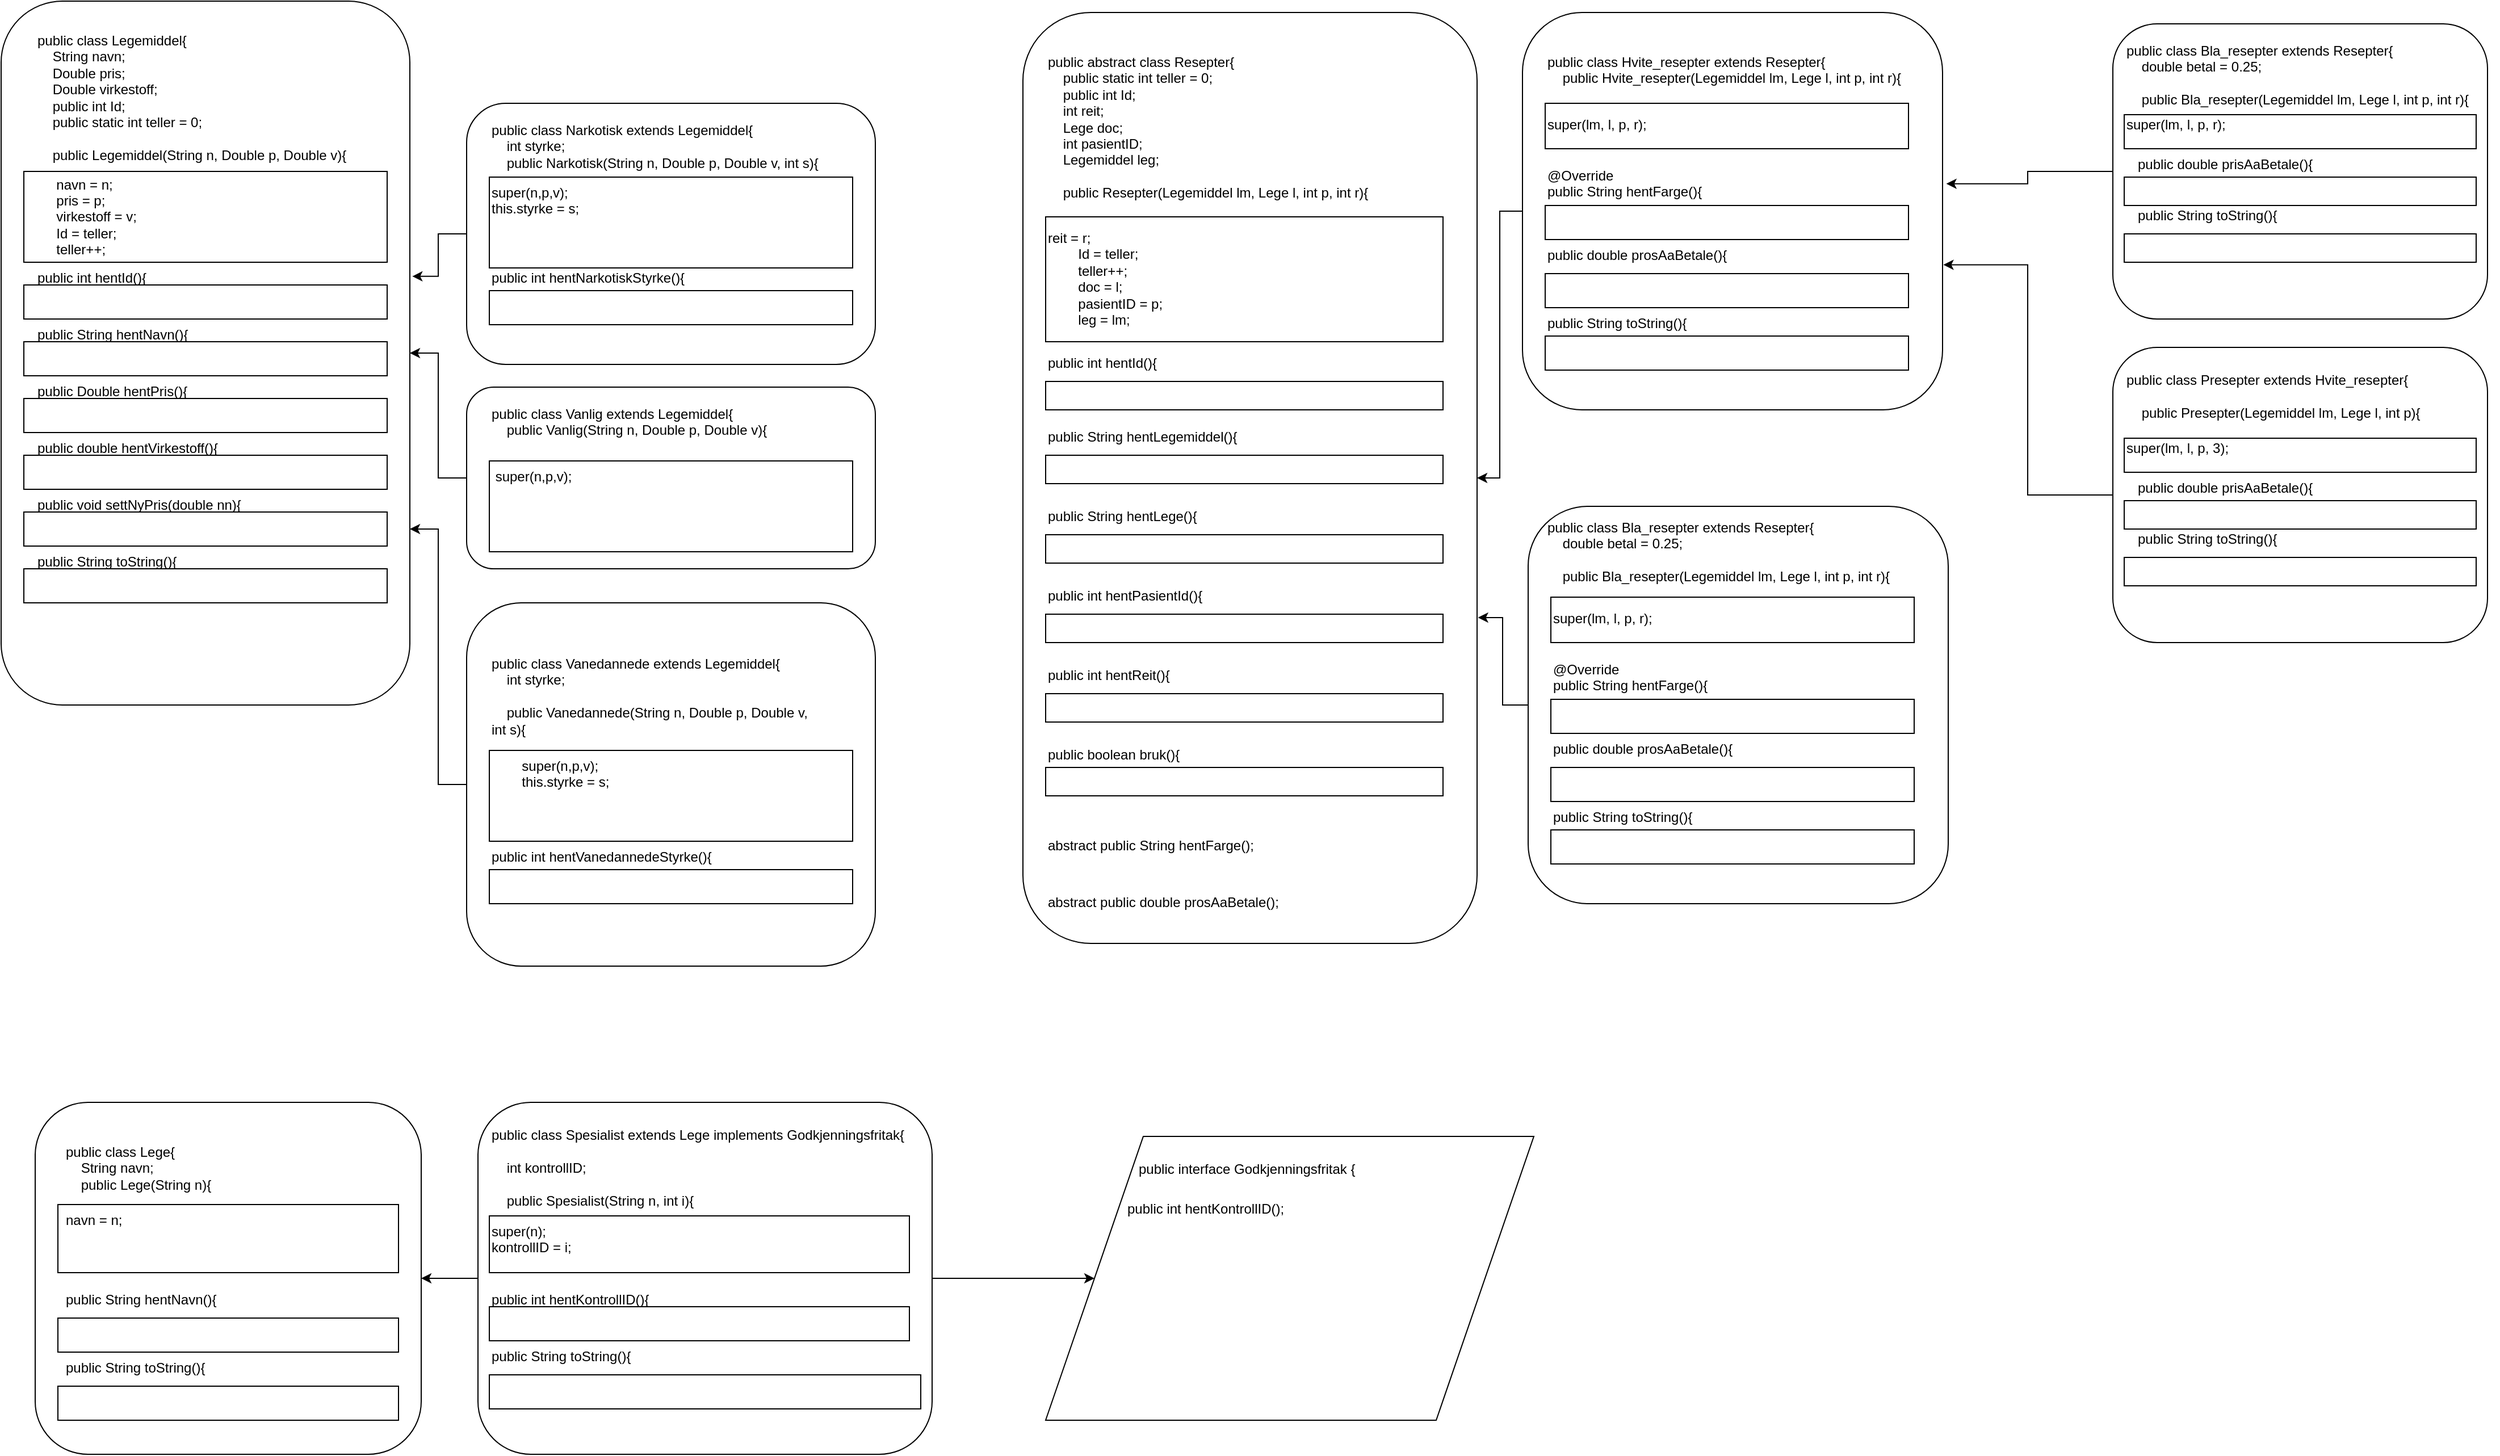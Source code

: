 <mxfile version="12.6.5" type="device"><diagram id="f3HDzJsEdHCvK9sKi5F6" name="Page-1"><mxGraphModel dx="2620" dy="2083" grid="1" gridSize="10" guides="1" tooltips="1" connect="1" arrows="1" fold="1" page="1" pageScale="1" pageWidth="1200" pageHeight="1500" math="0" shadow="0"><root><mxCell id="0"/><mxCell id="1" parent="0"/><mxCell id="4igvHY8bQrc7J3fl1wgI-1" value="" style="rounded=1;whiteSpace=wrap;html=1;" parent="1" vertex="1"><mxGeometry x="40" y="30" width="360" height="620" as="geometry"/></mxCell><mxCell id="4igvHY8bQrc7J3fl1wgI-5" value="&lt;div&gt;public class Legemiddel{&lt;/div&gt;&lt;div&gt;&amp;nbsp; &amp;nbsp; String navn;&lt;/div&gt;&lt;div&gt;&amp;nbsp; &amp;nbsp; Double pris;&lt;/div&gt;&lt;div&gt;&amp;nbsp; &amp;nbsp; Double virkestoff;&lt;/div&gt;&lt;div&gt;&amp;nbsp; &amp;nbsp; public int Id;&lt;/div&gt;&lt;div&gt;&amp;nbsp; &amp;nbsp; public static int teller = 0;&lt;/div&gt;&lt;div&gt;&lt;br&gt;&lt;/div&gt;&lt;div&gt;&amp;nbsp; &amp;nbsp; public Legemiddel(String n, Double p, Double v){&lt;/div&gt;" style="text;html=1;strokeColor=none;fillColor=none;align=left;verticalAlign=middle;whiteSpace=wrap;rounded=0;" parent="1" vertex="1"><mxGeometry x="70" y="50" width="290" height="130" as="geometry"/></mxCell><mxCell id="4igvHY8bQrc7J3fl1wgI-7" value="" style="rounded=0;whiteSpace=wrap;html=1;align=left;" parent="1" vertex="1"><mxGeometry x="60" y="180" width="320" height="80" as="geometry"/></mxCell><mxCell id="4igvHY8bQrc7J3fl1wgI-8" value="&lt;div&gt;&amp;nbsp; &amp;nbsp; &amp;nbsp; &amp;nbsp; navn = n;&lt;/div&gt;&lt;div&gt;&amp;nbsp; &amp;nbsp; &amp;nbsp; &amp;nbsp; pris = p;&lt;/div&gt;&lt;div&gt;&amp;nbsp; &amp;nbsp; &amp;nbsp; &amp;nbsp; virkestoff = v;&lt;/div&gt;&lt;div&gt;&amp;nbsp; &amp;nbsp; &amp;nbsp; &amp;nbsp; Id = teller;&lt;/div&gt;&lt;div&gt;&amp;nbsp; &amp;nbsp; &amp;nbsp; &amp;nbsp; teller++;&lt;/div&gt;" style="text;html=1;strokeColor=none;fillColor=none;align=left;verticalAlign=middle;whiteSpace=wrap;rounded=0;" parent="1" vertex="1"><mxGeometry x="60" y="180" width="320" height="80" as="geometry"/></mxCell><mxCell id="4igvHY8bQrc7J3fl1wgI-9" value="public int hentId(){" style="text;html=1;" parent="1" vertex="1"><mxGeometry x="70" y="260" width="120" height="30" as="geometry"/></mxCell><mxCell id="4igvHY8bQrc7J3fl1wgI-10" value="public String hentNavn(){" style="text;html=1;align=left;" parent="1" vertex="1"><mxGeometry x="70" y="310" width="160" height="30" as="geometry"/></mxCell><mxCell id="4igvHY8bQrc7J3fl1wgI-11" value="public Double hentPris(){" style="text;html=1;align=left;" parent="1" vertex="1"><mxGeometry x="70" y="360" width="160" height="30" as="geometry"/></mxCell><mxCell id="4igvHY8bQrc7J3fl1wgI-12" value="public double hentVirkestoff(){" style="text;html=1;" parent="1" vertex="1"><mxGeometry x="70" y="410" width="180" height="30" as="geometry"/></mxCell><mxCell id="4igvHY8bQrc7J3fl1wgI-13" value="public void settNyPris(double nn){" style="text;html=1;" parent="1" vertex="1"><mxGeometry x="70" y="460" width="200" height="30" as="geometry"/></mxCell><mxCell id="4igvHY8bQrc7J3fl1wgI-15" value="public String toString(){" style="text;html=1;" parent="1" vertex="1"><mxGeometry x="70" y="510" width="150" height="30" as="geometry"/></mxCell><mxCell id="4igvHY8bQrc7J3fl1wgI-16" value="" style="rounded=0;whiteSpace=wrap;html=1;align=left;" parent="1" vertex="1"><mxGeometry x="60" y="280" width="320" height="30" as="geometry"/></mxCell><mxCell id="4igvHY8bQrc7J3fl1wgI-17" value="" style="rounded=0;whiteSpace=wrap;html=1;align=left;" parent="1" vertex="1"><mxGeometry x="60" y="330" width="320" height="30" as="geometry"/></mxCell><mxCell id="4igvHY8bQrc7J3fl1wgI-18" value="" style="rounded=0;whiteSpace=wrap;html=1;align=left;" parent="1" vertex="1"><mxGeometry x="60" y="380" width="320" height="30" as="geometry"/></mxCell><mxCell id="4igvHY8bQrc7J3fl1wgI-19" value="" style="rounded=0;whiteSpace=wrap;html=1;align=left;" parent="1" vertex="1"><mxGeometry x="60" y="430" width="320" height="30" as="geometry"/></mxCell><mxCell id="4igvHY8bQrc7J3fl1wgI-20" value="" style="rounded=0;whiteSpace=wrap;html=1;align=left;" parent="1" vertex="1"><mxGeometry x="60" y="480" width="320" height="30" as="geometry"/></mxCell><mxCell id="4igvHY8bQrc7J3fl1wgI-21" value="" style="rounded=0;whiteSpace=wrap;html=1;align=left;" parent="1" vertex="1"><mxGeometry x="60" y="530" width="320" height="30" as="geometry"/></mxCell><mxCell id="4igvHY8bQrc7J3fl1wgI-41" style="edgeStyle=orthogonalEdgeStyle;rounded=0;orthogonalLoop=1;jettySize=auto;html=1;entryX=1.006;entryY=0.391;entryDx=0;entryDy=0;entryPerimeter=0;" parent="1" source="4igvHY8bQrc7J3fl1wgI-22" target="4igvHY8bQrc7J3fl1wgI-1" edge="1"><mxGeometry relative="1" as="geometry"/></mxCell><mxCell id="4igvHY8bQrc7J3fl1wgI-22" value="" style="rounded=1;whiteSpace=wrap;html=1;" parent="1" vertex="1"><mxGeometry x="450" y="120" width="360" height="230" as="geometry"/></mxCell><mxCell id="4igvHY8bQrc7J3fl1wgI-23" value="&lt;div&gt;public class Narkotisk extends Legemiddel{&lt;/div&gt;&lt;div&gt;&amp;nbsp; &amp;nbsp; int styrke;&lt;/div&gt;&lt;div&gt;&amp;nbsp; &amp;nbsp; public Narkotisk(String n, Double p, Double v, int s){&lt;/div&gt;" style="text;html=1;strokeColor=none;fillColor=none;align=left;verticalAlign=top;whiteSpace=wrap;rounded=0;" parent="1" vertex="1"><mxGeometry x="470" y="130" width="290" height="55" as="geometry"/></mxCell><mxCell id="4igvHY8bQrc7J3fl1wgI-24" value="" style="rounded=0;whiteSpace=wrap;html=1;align=left;" parent="1" vertex="1"><mxGeometry x="470" y="185" width="320" height="80" as="geometry"/></mxCell><mxCell id="4igvHY8bQrc7J3fl1wgI-25" value="&lt;div&gt;super(n,p,v);&lt;/div&gt;&lt;div&gt;this.styrke = s;&lt;/div&gt;" style="text;html=1;strokeColor=none;fillColor=none;align=left;verticalAlign=top;whiteSpace=wrap;rounded=0;" parent="1" vertex="1"><mxGeometry x="470" y="185" width="320" height="80" as="geometry"/></mxCell><mxCell id="4igvHY8bQrc7J3fl1wgI-32" value="" style="rounded=0;whiteSpace=wrap;html=1;align=left;" parent="1" vertex="1"><mxGeometry x="470" y="285" width="320" height="30" as="geometry"/></mxCell><mxCell id="4igvHY8bQrc7J3fl1wgI-40" value="public int hentNarkotiskStyrke(){" style="text;html=1;" parent="1" vertex="1"><mxGeometry x="470" y="260" width="200" height="30" as="geometry"/></mxCell><mxCell id="4igvHY8bQrc7J3fl1wgI-50" style="edgeStyle=orthogonalEdgeStyle;rounded=0;orthogonalLoop=1;jettySize=auto;html=1;entryX=1;entryY=0.5;entryDx=0;entryDy=0;" parent="1" source="4igvHY8bQrc7J3fl1wgI-42" target="4igvHY8bQrc7J3fl1wgI-1" edge="1"><mxGeometry relative="1" as="geometry"/></mxCell><mxCell id="4igvHY8bQrc7J3fl1wgI-42" value="" style="rounded=1;whiteSpace=wrap;html=1;" parent="1" vertex="1"><mxGeometry x="450" y="370" width="360" height="160" as="geometry"/></mxCell><mxCell id="4igvHY8bQrc7J3fl1wgI-43" value="&lt;div&gt;public class Vanlig extends Legemiddel{&lt;/div&gt;&lt;div&gt;&amp;nbsp; &amp;nbsp; public Vanlig(String n, Double p, Double v){&lt;/div&gt;" style="text;html=1;strokeColor=none;fillColor=none;align=left;verticalAlign=top;whiteSpace=wrap;rounded=0;" parent="1" vertex="1"><mxGeometry x="470" y="380" width="290" height="55" as="geometry"/></mxCell><mxCell id="4igvHY8bQrc7J3fl1wgI-44" value="" style="rounded=0;whiteSpace=wrap;html=1;align=left;" parent="1" vertex="1"><mxGeometry x="470" y="435" width="320" height="80" as="geometry"/></mxCell><mxCell id="4igvHY8bQrc7J3fl1wgI-45" value="&amp;nbsp;super(n,p,v);" style="text;html=1;strokeColor=none;fillColor=none;align=left;verticalAlign=top;whiteSpace=wrap;rounded=0;" parent="1" vertex="1"><mxGeometry x="470" y="435" width="320" height="80" as="geometry"/></mxCell><mxCell id="4igvHY8bQrc7J3fl1wgI-57" style="edgeStyle=orthogonalEdgeStyle;rounded=0;orthogonalLoop=1;jettySize=auto;html=1;entryX=1;entryY=0.75;entryDx=0;entryDy=0;" parent="1" source="4igvHY8bQrc7J3fl1wgI-51" target="4igvHY8bQrc7J3fl1wgI-1" edge="1"><mxGeometry relative="1" as="geometry"/></mxCell><mxCell id="4igvHY8bQrc7J3fl1wgI-51" value="" style="rounded=1;whiteSpace=wrap;html=1;" parent="1" vertex="1"><mxGeometry x="450" y="560" width="360" height="320" as="geometry"/></mxCell><mxCell id="4igvHY8bQrc7J3fl1wgI-52" value="&lt;div&gt;public class Vanedannede extends Legemiddel{&lt;/div&gt;&lt;div&gt;&amp;nbsp; &amp;nbsp; int styrke;&lt;/div&gt;&lt;div&gt;&lt;br&gt;&lt;/div&gt;&lt;div&gt;&amp;nbsp; &amp;nbsp; public Vanedannede(String n, Double p, Double v, int s){&lt;/div&gt;" style="text;html=1;strokeColor=none;fillColor=none;align=left;verticalAlign=top;whiteSpace=wrap;rounded=0;" parent="1" vertex="1"><mxGeometry x="470" y="600" width="290" height="90" as="geometry"/></mxCell><mxCell id="4igvHY8bQrc7J3fl1wgI-53" value="" style="rounded=0;whiteSpace=wrap;html=1;align=left;" parent="1" vertex="1"><mxGeometry x="470" y="690" width="320" height="80" as="geometry"/></mxCell><mxCell id="4igvHY8bQrc7J3fl1wgI-54" value="&lt;div&gt;&amp;nbsp; &amp;nbsp; &amp;nbsp; &amp;nbsp; super(n,p,v);&lt;/div&gt;&lt;div&gt;&amp;nbsp; &amp;nbsp; &amp;nbsp; &amp;nbsp; this.styrke = s;&lt;/div&gt;" style="text;html=1;strokeColor=none;fillColor=none;align=left;verticalAlign=top;whiteSpace=wrap;rounded=0;" parent="1" vertex="1"><mxGeometry x="470" y="690" width="320" height="80" as="geometry"/></mxCell><mxCell id="4igvHY8bQrc7J3fl1wgI-55" value="" style="rounded=0;whiteSpace=wrap;html=1;align=left;" parent="1" vertex="1"><mxGeometry x="470" y="795" width="320" height="30" as="geometry"/></mxCell><mxCell id="4igvHY8bQrc7J3fl1wgI-56" value="public int hentVanedannedeStyrke(){" style="text;html=1;" parent="1" vertex="1"><mxGeometry x="470" y="770" width="200" height="30" as="geometry"/></mxCell><mxCell id="9F7487NpZ2XSS5CgGtMu-1" value="" style="rounded=1;whiteSpace=wrap;html=1;" vertex="1" parent="1"><mxGeometry x="940" y="40" width="400" height="820" as="geometry"/></mxCell><mxCell id="9F7487NpZ2XSS5CgGtMu-2" value="public abstract class Resepter{&#10;    public static int teller = 0;&#10;    public int Id;&#10;    int reit;&#10;    Lege doc;&#10;    int pasientID;&#10;    Legemiddel leg;&#10;&#10;    public Resepter(Legemiddel lm, Lege l, int p, int r){" style="text;html=1;" vertex="1" parent="1"><mxGeometry x="960" y="70" width="360" height="140" as="geometry"/></mxCell><mxCell id="9F7487NpZ2XSS5CgGtMu-3" value="" style="rounded=0;whiteSpace=wrap;html=1;" vertex="1" parent="1"><mxGeometry x="960" y="220" width="350" height="110" as="geometry"/></mxCell><mxCell id="9F7487NpZ2XSS5CgGtMu-5" value="reit = r;&#10;        Id = teller;&#10;        teller++;&#10;        doc = l;&#10;        pasientID = p;&#10;        leg = lm;" style="text;html=1;" vertex="1" parent="1"><mxGeometry x="960" y="225" width="130" height="100" as="geometry"/></mxCell><mxCell id="9F7487NpZ2XSS5CgGtMu-6" value="public int hentId(){" style="text;html=1;" vertex="1" parent="1"><mxGeometry x="960" y="335" width="120" height="30" as="geometry"/></mxCell><mxCell id="9F7487NpZ2XSS5CgGtMu-7" value="public String hentLegemiddel(){" style="text;html=1;" vertex="1" parent="1"><mxGeometry x="960" y="400" width="190" height="30" as="geometry"/></mxCell><mxCell id="9F7487NpZ2XSS5CgGtMu-8" value="public String hentLege(){" style="text;html=1;" vertex="1" parent="1"><mxGeometry x="960" y="470" width="160" height="30" as="geometry"/></mxCell><mxCell id="9F7487NpZ2XSS5CgGtMu-9" value="public int hentPasientId(){" style="text;html=1;" vertex="1" parent="1"><mxGeometry x="960" y="540" width="160" height="30" as="geometry"/></mxCell><mxCell id="9F7487NpZ2XSS5CgGtMu-10" value="public int hentReit(){" style="text;html=1;" vertex="1" parent="1"><mxGeometry x="960" y="610" width="130" height="30" as="geometry"/></mxCell><mxCell id="9F7487NpZ2XSS5CgGtMu-11" value="public boolean bruk(){" style="text;html=1;" vertex="1" parent="1"><mxGeometry x="960" y="680" width="140" height="30" as="geometry"/></mxCell><mxCell id="9F7487NpZ2XSS5CgGtMu-12" value="abstract public String hentFarge();" style="text;html=1;" vertex="1" parent="1"><mxGeometry x="960" y="760" width="210" height="30" as="geometry"/></mxCell><mxCell id="9F7487NpZ2XSS5CgGtMu-13" value="abstract public double prosAaBetale();" style="text;html=1;" vertex="1" parent="1"><mxGeometry x="960" y="810" width="230" height="30" as="geometry"/></mxCell><mxCell id="9F7487NpZ2XSS5CgGtMu-14" style="edgeStyle=orthogonalEdgeStyle;rounded=0;orthogonalLoop=1;jettySize=auto;html=1;exitX=0.5;exitY=1;exitDx=0;exitDy=0;" edge="1" parent="1" source="9F7487NpZ2XSS5CgGtMu-1" target="9F7487NpZ2XSS5CgGtMu-1"><mxGeometry relative="1" as="geometry"/></mxCell><mxCell id="9F7487NpZ2XSS5CgGtMu-15" value="" style="rounded=0;whiteSpace=wrap;html=1;" vertex="1" parent="1"><mxGeometry x="960" y="705" width="350" height="25" as="geometry"/></mxCell><mxCell id="9F7487NpZ2XSS5CgGtMu-16" value="" style="rounded=0;whiteSpace=wrap;html=1;" vertex="1" parent="1"><mxGeometry x="960" y="640" width="350" height="25" as="geometry"/></mxCell><mxCell id="9F7487NpZ2XSS5CgGtMu-17" value="" style="rounded=0;whiteSpace=wrap;html=1;" vertex="1" parent="1"><mxGeometry x="960" y="570" width="350" height="25" as="geometry"/></mxCell><mxCell id="9F7487NpZ2XSS5CgGtMu-18" value="" style="rounded=0;whiteSpace=wrap;html=1;" vertex="1" parent="1"><mxGeometry x="960" y="500" width="350" height="25" as="geometry"/></mxCell><mxCell id="9F7487NpZ2XSS5CgGtMu-19" value="" style="rounded=0;whiteSpace=wrap;html=1;" vertex="1" parent="1"><mxGeometry x="960" y="430" width="350" height="25" as="geometry"/></mxCell><mxCell id="9F7487NpZ2XSS5CgGtMu-20" value="" style="rounded=0;whiteSpace=wrap;html=1;" vertex="1" parent="1"><mxGeometry x="960" y="365" width="350" height="25" as="geometry"/></mxCell><mxCell id="9F7487NpZ2XSS5CgGtMu-34" style="edgeStyle=orthogonalEdgeStyle;rounded=0;orthogonalLoop=1;jettySize=auto;html=1;" edge="1" parent="1" source="9F7487NpZ2XSS5CgGtMu-21" target="9F7487NpZ2XSS5CgGtMu-1"><mxGeometry relative="1" as="geometry"/></mxCell><mxCell id="9F7487NpZ2XSS5CgGtMu-21" value="" style="rounded=1;whiteSpace=wrap;html=1;" vertex="1" parent="1"><mxGeometry x="1380" y="40" width="370" height="350" as="geometry"/></mxCell><mxCell id="9F7487NpZ2XSS5CgGtMu-24" value="public class Hvite_resepter extends Resepter{&#10;    public Hvite_resepter(Legemiddel lm, Lege l, int p, int r){" style="text;html=1;" vertex="1" parent="1"><mxGeometry x="1400" y="70" width="340" height="40" as="geometry"/></mxCell><mxCell id="9F7487NpZ2XSS5CgGtMu-25" value="" style="rounded=0;whiteSpace=wrap;html=1;" vertex="1" parent="1"><mxGeometry x="1400" y="120" width="320" height="40" as="geometry"/></mxCell><mxCell id="9F7487NpZ2XSS5CgGtMu-26" value="super(lm, l, p, r);" style="text;html=1;" vertex="1" parent="1"><mxGeometry x="1400" y="125" width="110" height="30" as="geometry"/></mxCell><mxCell id="9F7487NpZ2XSS5CgGtMu-28" value="@Override&lt;br&gt;public String hentFarge(){" style="text;html=1;" vertex="1" parent="1"><mxGeometry x="1400" y="170" width="170" height="40" as="geometry"/></mxCell><mxCell id="9F7487NpZ2XSS5CgGtMu-29" value="public double prosAaBetale(){" style="text;html=1;" vertex="1" parent="1"><mxGeometry x="1400" y="240" width="180" height="30" as="geometry"/></mxCell><mxCell id="9F7487NpZ2XSS5CgGtMu-30" value="public String toString(){" style="text;html=1;" vertex="1" parent="1"><mxGeometry x="1400" y="300" width="150" height="30" as="geometry"/></mxCell><mxCell id="9F7487NpZ2XSS5CgGtMu-31" value="" style="rounded=0;whiteSpace=wrap;html=1;" vertex="1" parent="1"><mxGeometry x="1400" y="210" width="320" height="30" as="geometry"/></mxCell><mxCell id="9F7487NpZ2XSS5CgGtMu-32" value="" style="rounded=0;whiteSpace=wrap;html=1;" vertex="1" parent="1"><mxGeometry x="1400" y="270" width="320" height="30" as="geometry"/></mxCell><mxCell id="9F7487NpZ2XSS5CgGtMu-33" value="" style="rounded=0;whiteSpace=wrap;html=1;" vertex="1" parent="1"><mxGeometry x="1400" y="325" width="320" height="30" as="geometry"/></mxCell><mxCell id="9F7487NpZ2XSS5CgGtMu-47" style="edgeStyle=orthogonalEdgeStyle;rounded=0;orthogonalLoop=1;jettySize=auto;html=1;entryX=1.002;entryY=0.65;entryDx=0;entryDy=0;entryPerimeter=0;" edge="1" parent="1" source="9F7487NpZ2XSS5CgGtMu-35" target="9F7487NpZ2XSS5CgGtMu-1"><mxGeometry relative="1" as="geometry"/></mxCell><mxCell id="9F7487NpZ2XSS5CgGtMu-35" value="" style="rounded=1;whiteSpace=wrap;html=1;" vertex="1" parent="1"><mxGeometry x="1385" y="475" width="370" height="350" as="geometry"/></mxCell><mxCell id="9F7487NpZ2XSS5CgGtMu-37" value="" style="rounded=0;whiteSpace=wrap;html=1;" vertex="1" parent="1"><mxGeometry x="1405" y="555" width="320" height="40" as="geometry"/></mxCell><mxCell id="9F7487NpZ2XSS5CgGtMu-38" value="super(lm, l, p, r);" style="text;html=1;" vertex="1" parent="1"><mxGeometry x="1405" y="560" width="110" height="30" as="geometry"/></mxCell><mxCell id="9F7487NpZ2XSS5CgGtMu-39" value="@Override&lt;br&gt;public String hentFarge(){" style="text;html=1;" vertex="1" parent="1"><mxGeometry x="1405" y="605" width="170" height="40" as="geometry"/></mxCell><mxCell id="9F7487NpZ2XSS5CgGtMu-40" value="public double prosAaBetale(){" style="text;html=1;" vertex="1" parent="1"><mxGeometry x="1405" y="675" width="180" height="30" as="geometry"/></mxCell><mxCell id="9F7487NpZ2XSS5CgGtMu-41" value="public String toString(){" style="text;html=1;" vertex="1" parent="1"><mxGeometry x="1405" y="735" width="150" height="30" as="geometry"/></mxCell><mxCell id="9F7487NpZ2XSS5CgGtMu-42" value="" style="rounded=0;whiteSpace=wrap;html=1;" vertex="1" parent="1"><mxGeometry x="1405" y="645" width="320" height="30" as="geometry"/></mxCell><mxCell id="9F7487NpZ2XSS5CgGtMu-43" value="" style="rounded=0;whiteSpace=wrap;html=1;" vertex="1" parent="1"><mxGeometry x="1405" y="705" width="320" height="30" as="geometry"/></mxCell><mxCell id="9F7487NpZ2XSS5CgGtMu-44" value="" style="rounded=0;whiteSpace=wrap;html=1;" vertex="1" parent="1"><mxGeometry x="1405" y="760" width="320" height="30" as="geometry"/></mxCell><mxCell id="9F7487NpZ2XSS5CgGtMu-46" value="public class Bla_resepter extends Resepter{&#10;    double betal = 0.25;&#10;    &#10;    public Bla_resepter(Legemiddel lm, Lege l, int p, int r){" style="text;html=1;" vertex="1" parent="1"><mxGeometry x="1400" y="480" width="330" height="70" as="geometry"/></mxCell><mxCell id="9F7487NpZ2XSS5CgGtMu-57" style="edgeStyle=orthogonalEdgeStyle;rounded=0;orthogonalLoop=1;jettySize=auto;html=1;entryX=1.009;entryY=0.431;entryDx=0;entryDy=0;entryPerimeter=0;" edge="1" parent="1" source="9F7487NpZ2XSS5CgGtMu-48" target="9F7487NpZ2XSS5CgGtMu-21"><mxGeometry relative="1" as="geometry"/></mxCell><mxCell id="9F7487NpZ2XSS5CgGtMu-48" value="" style="rounded=1;whiteSpace=wrap;html=1;" vertex="1" parent="1"><mxGeometry x="1900" y="50" width="330" height="260" as="geometry"/></mxCell><mxCell id="9F7487NpZ2XSS5CgGtMu-49" value="public class Bla_resepter extends Resepter{&#10;    double betal = 0.25;&#10;    &#10;    public Bla_resepter(Legemiddel lm, Lege l, int p, int r){" style="text;html=1;" vertex="1" parent="1"><mxGeometry x="1910" y="60" width="330" height="70" as="geometry"/></mxCell><mxCell id="9F7487NpZ2XSS5CgGtMu-50" value="" style="rounded=0;whiteSpace=wrap;html=1;" vertex="1" parent="1"><mxGeometry x="1910" y="130" width="310" height="30" as="geometry"/></mxCell><mxCell id="9F7487NpZ2XSS5CgGtMu-51" value="super(lm, l, p, r);" style="text;html=1;" vertex="1" parent="1"><mxGeometry x="1910" y="125" width="110" height="30" as="geometry"/></mxCell><mxCell id="9F7487NpZ2XSS5CgGtMu-52" value="public double prisAaBetale(){" style="text;html=1;" vertex="1" parent="1"><mxGeometry x="1920" y="160" width="180" height="30" as="geometry"/></mxCell><mxCell id="9F7487NpZ2XSS5CgGtMu-53" value="public String toString(){" style="text;html=1;" vertex="1" parent="1"><mxGeometry x="1920" y="205" width="150" height="30" as="geometry"/></mxCell><mxCell id="9F7487NpZ2XSS5CgGtMu-54" value="" style="rounded=0;whiteSpace=wrap;html=1;" vertex="1" parent="1"><mxGeometry x="1910" y="185" width="310" height="25" as="geometry"/></mxCell><mxCell id="9F7487NpZ2XSS5CgGtMu-56" value="" style="rounded=0;whiteSpace=wrap;html=1;" vertex="1" parent="1"><mxGeometry x="1910" y="235" width="310" height="25" as="geometry"/></mxCell><mxCell id="9F7487NpZ2XSS5CgGtMu-68" style="edgeStyle=orthogonalEdgeStyle;rounded=0;orthogonalLoop=1;jettySize=auto;html=1;entryX=1.002;entryY=0.635;entryDx=0;entryDy=0;entryPerimeter=0;" edge="1" parent="1" source="9F7487NpZ2XSS5CgGtMu-58" target="9F7487NpZ2XSS5CgGtMu-21"><mxGeometry relative="1" as="geometry"/></mxCell><mxCell id="9F7487NpZ2XSS5CgGtMu-58" value="" style="rounded=1;whiteSpace=wrap;html=1;" vertex="1" parent="1"><mxGeometry x="1900" y="335" width="330" height="260" as="geometry"/></mxCell><mxCell id="9F7487NpZ2XSS5CgGtMu-60" value="" style="rounded=0;whiteSpace=wrap;html=1;" vertex="1" parent="1"><mxGeometry x="1910" y="415" width="310" height="30" as="geometry"/></mxCell><mxCell id="9F7487NpZ2XSS5CgGtMu-61" value="super(lm, l, p, 3);" style="text;html=1;" vertex="1" parent="1"><mxGeometry x="1910" y="410" width="110" height="30" as="geometry"/></mxCell><mxCell id="9F7487NpZ2XSS5CgGtMu-62" value="public double prisAaBetale(){" style="text;html=1;" vertex="1" parent="1"><mxGeometry x="1920" y="445" width="180" height="30" as="geometry"/></mxCell><mxCell id="9F7487NpZ2XSS5CgGtMu-63" value="public String toString(){" style="text;html=1;" vertex="1" parent="1"><mxGeometry x="1920" y="490" width="150" height="30" as="geometry"/></mxCell><mxCell id="9F7487NpZ2XSS5CgGtMu-64" value="" style="rounded=0;whiteSpace=wrap;html=1;" vertex="1" parent="1"><mxGeometry x="1910" y="470" width="310" height="25" as="geometry"/></mxCell><mxCell id="9F7487NpZ2XSS5CgGtMu-65" value="" style="rounded=0;whiteSpace=wrap;html=1;" vertex="1" parent="1"><mxGeometry x="1910" y="520" width="310" height="25" as="geometry"/></mxCell><mxCell id="9F7487NpZ2XSS5CgGtMu-67" value="public class Presepter extends Hvite_resepter{&#10;    &#10;    public Presepter(Legemiddel lm, Lege l, int p){" style="text;html=1;" vertex="1" parent="1"><mxGeometry x="1910" y="350" width="280" height="60" as="geometry"/></mxCell><mxCell id="9F7487NpZ2XSS5CgGtMu-69" value="" style="rounded=1;whiteSpace=wrap;html=1;" vertex="1" parent="1"><mxGeometry x="70" y="1000" width="340" height="310" as="geometry"/></mxCell><mxCell id="9F7487NpZ2XSS5CgGtMu-70" value="public class Lege{&#10;    String navn;&#10;    public Lege(String n){" style="text;html=1;" vertex="1" parent="1"><mxGeometry x="95" y="1030" width="150" height="60" as="geometry"/></mxCell><mxCell id="9F7487NpZ2XSS5CgGtMu-71" value="" style="rounded=0;whiteSpace=wrap;html=1;" vertex="1" parent="1"><mxGeometry x="90" y="1090" width="300" height="60" as="geometry"/></mxCell><mxCell id="9F7487NpZ2XSS5CgGtMu-72" value="navn = n;" style="text;html=1;" vertex="1" parent="1"><mxGeometry x="95" y="1090" width="80" height="30" as="geometry"/></mxCell><mxCell id="9F7487NpZ2XSS5CgGtMu-73" value="public String hentNavn(){" style="text;html=1;" vertex="1" parent="1"><mxGeometry x="95" y="1160" width="160" height="30" as="geometry"/></mxCell><mxCell id="9F7487NpZ2XSS5CgGtMu-74" value="public String toString(){" style="text;html=1;" vertex="1" parent="1"><mxGeometry x="95" y="1220" width="150" height="30" as="geometry"/></mxCell><mxCell id="9F7487NpZ2XSS5CgGtMu-75" value="" style="rounded=0;whiteSpace=wrap;html=1;" vertex="1" parent="1"><mxGeometry x="90" y="1190" width="300" height="30" as="geometry"/></mxCell><mxCell id="9F7487NpZ2XSS5CgGtMu-77" value="" style="rounded=0;whiteSpace=wrap;html=1;" vertex="1" parent="1"><mxGeometry x="90" y="1250" width="300" height="30" as="geometry"/></mxCell><mxCell id="9F7487NpZ2XSS5CgGtMu-87" style="edgeStyle=orthogonalEdgeStyle;rounded=0;orthogonalLoop=1;jettySize=auto;html=1;entryX=1;entryY=0.5;entryDx=0;entryDy=0;" edge="1" parent="1" source="9F7487NpZ2XSS5CgGtMu-78" target="9F7487NpZ2XSS5CgGtMu-69"><mxGeometry relative="1" as="geometry"/></mxCell><mxCell id="9F7487NpZ2XSS5CgGtMu-91" style="edgeStyle=orthogonalEdgeStyle;rounded=0;orthogonalLoop=1;jettySize=auto;html=1;" edge="1" parent="1" source="9F7487NpZ2XSS5CgGtMu-78" target="9F7487NpZ2XSS5CgGtMu-88"><mxGeometry relative="1" as="geometry"/></mxCell><mxCell id="9F7487NpZ2XSS5CgGtMu-78" value="" style="rounded=1;whiteSpace=wrap;html=1;" vertex="1" parent="1"><mxGeometry x="460" y="1000" width="400" height="310" as="geometry"/></mxCell><mxCell id="9F7487NpZ2XSS5CgGtMu-80" value="public class Spesialist extends Lege implements Godkjenningsfritak{&#10;&#10;    int kontrollID;&#10;&#10;    public Spesialist(String n, int i){" style="text;html=1;" vertex="1" parent="1"><mxGeometry x="470" y="1015" width="390" height="90" as="geometry"/></mxCell><mxCell id="9F7487NpZ2XSS5CgGtMu-81" value="" style="rounded=0;whiteSpace=wrap;html=1;" vertex="1" parent="1"><mxGeometry x="470" y="1100" width="370" height="50" as="geometry"/></mxCell><mxCell id="9F7487NpZ2XSS5CgGtMu-82" value="super(n);&lt;br&gt;kontrollID = i;" style="text;html=1;" vertex="1" parent="1"><mxGeometry x="470" y="1100" width="150" height="30" as="geometry"/></mxCell><mxCell id="9F7487NpZ2XSS5CgGtMu-83" value="public int hentKontrollID(){" style="text;html=1;" vertex="1" parent="1"><mxGeometry x="470" y="1160" width="160" height="30" as="geometry"/></mxCell><mxCell id="9F7487NpZ2XSS5CgGtMu-84" value="public String toString(){" style="text;html=1;" vertex="1" parent="1"><mxGeometry x="470" y="1210" width="150" height="30" as="geometry"/></mxCell><mxCell id="9F7487NpZ2XSS5CgGtMu-85" value="" style="rounded=0;whiteSpace=wrap;html=1;" vertex="1" parent="1"><mxGeometry x="470" y="1180" width="370" height="30" as="geometry"/></mxCell><mxCell id="9F7487NpZ2XSS5CgGtMu-86" value="" style="rounded=0;whiteSpace=wrap;html=1;" vertex="1" parent="1"><mxGeometry x="470" y="1240" width="380" height="30" as="geometry"/></mxCell><mxCell id="9F7487NpZ2XSS5CgGtMu-88" value="" style="shape=parallelogram;perimeter=parallelogramPerimeter;whiteSpace=wrap;html=1;" vertex="1" parent="1"><mxGeometry x="960" y="1030" width="430" height="250" as="geometry"/></mxCell><mxCell id="9F7487NpZ2XSS5CgGtMu-89" value="public interface Godkjenningsfritak {" style="text;html=1;" vertex="1" parent="1"><mxGeometry x="1040" y="1045" width="220" height="30" as="geometry"/></mxCell><mxCell id="9F7487NpZ2XSS5CgGtMu-90" value="public int hentKontrollID();" style="text;html=1;" vertex="1" parent="1"><mxGeometry x="1030" y="1080" width="160" height="30" as="geometry"/></mxCell></root></mxGraphModel></diagram></mxfile>